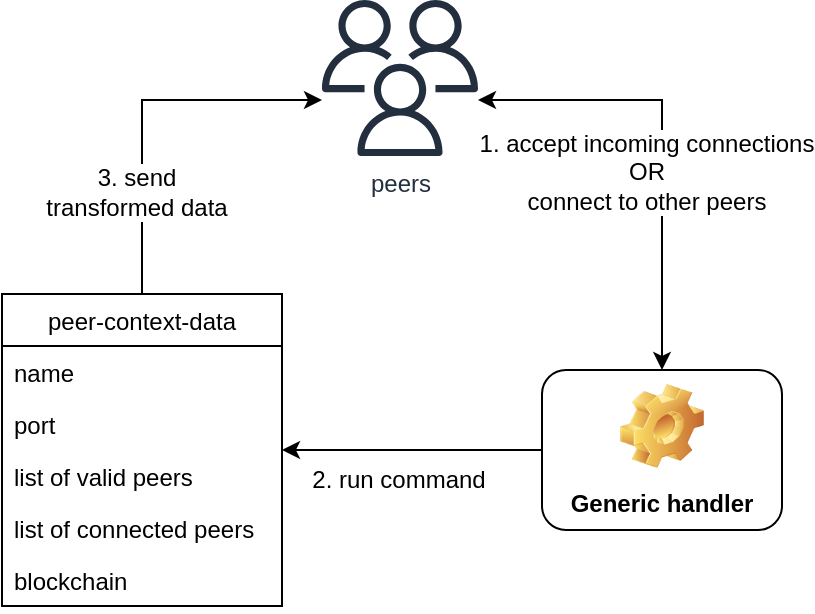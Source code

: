 <mxfile version="12.4.8" type="device"><diagram id="kZHwXad9_PUCUndYKM0s" name="Page-1"><mxGraphModel dx="1058" dy="676" grid="1" gridSize="10" guides="1" tooltips="1" connect="1" arrows="1" fold="1" page="1" pageScale="1" pageWidth="450" pageHeight="100" math="0" shadow="0"><root><mxCell id="0"/><mxCell id="1" parent="0"/><mxCell id="0JRE5AifRBNSSUemjJWK-30" style="edgeStyle=orthogonalEdgeStyle;rounded=0;orthogonalLoop=1;jettySize=auto;html=1;exitX=0.5;exitY=0;exitDx=0;exitDy=0;" edge="1" parent="1" source="0JRE5AifRBNSSUemjJWK-3" target="0JRE5AifRBNSSUemjJWK-18"><mxGeometry relative="1" as="geometry"><Array as="points"><mxPoint x="80" y="67"/></Array></mxGeometry></mxCell><mxCell id="0JRE5AifRBNSSUemjJWK-31" value="3. send&lt;br&gt;transformed data" style="text;html=1;align=center;verticalAlign=middle;resizable=0;points=[];labelBackgroundColor=#ffffff;" vertex="1" connectable="0" parent="0JRE5AifRBNSSUemjJWK-30"><mxGeometry x="-0.449" y="3" relative="1" as="geometry"><mxPoint as="offset"/></mxGeometry></mxCell><mxCell id="0JRE5AifRBNSSUemjJWK-3" value="peer-context-data" style="swimlane;fontStyle=0;childLayout=stackLayout;horizontal=1;startSize=26;fillColor=none;horizontalStack=0;resizeParent=1;resizeParentMax=0;resizeLast=0;collapsible=1;marginBottom=0;" vertex="1" parent="1"><mxGeometry x="10" y="164" width="140" height="156" as="geometry"><mxRectangle x="20" y="150" width="130" height="26" as="alternateBounds"/></mxGeometry></mxCell><mxCell id="0JRE5AifRBNSSUemjJWK-4" value="name" style="text;strokeColor=none;fillColor=none;align=left;verticalAlign=top;spacingLeft=4;spacingRight=4;overflow=hidden;rotatable=0;points=[[0,0.5],[1,0.5]];portConstraint=eastwest;" vertex="1" parent="0JRE5AifRBNSSUemjJWK-3"><mxGeometry y="26" width="140" height="26" as="geometry"/></mxCell><mxCell id="0JRE5AifRBNSSUemjJWK-12" value="port" style="text;strokeColor=none;fillColor=none;align=left;verticalAlign=top;spacingLeft=4;spacingRight=4;overflow=hidden;rotatable=0;points=[[0,0.5],[1,0.5]];portConstraint=eastwest;" vertex="1" parent="0JRE5AifRBNSSUemjJWK-3"><mxGeometry y="52" width="140" height="26" as="geometry"/></mxCell><mxCell id="0JRE5AifRBNSSUemjJWK-11" value="list of valid peers" style="text;strokeColor=none;fillColor=none;align=left;verticalAlign=top;spacingLeft=4;spacingRight=4;overflow=hidden;rotatable=0;points=[[0,0.5],[1,0.5]];portConstraint=eastwest;" vertex="1" parent="0JRE5AifRBNSSUemjJWK-3"><mxGeometry y="78" width="140" height="26" as="geometry"/></mxCell><mxCell id="0JRE5AifRBNSSUemjJWK-5" value="list of connected peers" style="text;strokeColor=none;fillColor=none;align=left;verticalAlign=top;spacingLeft=4;spacingRight=4;overflow=hidden;rotatable=0;points=[[0,0.5],[1,0.5]];portConstraint=eastwest;" vertex="1" parent="0JRE5AifRBNSSUemjJWK-3"><mxGeometry y="104" width="140" height="26" as="geometry"/></mxCell><mxCell id="0JRE5AifRBNSSUemjJWK-6" value="blockchain" style="text;strokeColor=none;fillColor=none;align=left;verticalAlign=top;spacingLeft=4;spacingRight=4;overflow=hidden;rotatable=0;points=[[0,0.5],[1,0.5]];portConstraint=eastwest;" vertex="1" parent="0JRE5AifRBNSSUemjJWK-3"><mxGeometry y="130" width="140" height="26" as="geometry"/></mxCell><mxCell id="0JRE5AifRBNSSUemjJWK-14" value="" style="edgeStyle=orthogonalEdgeStyle;rounded=0;orthogonalLoop=1;jettySize=auto;html=1;" edge="1" parent="1" source="0JRE5AifRBNSSUemjJWK-13" target="0JRE5AifRBNSSUemjJWK-11"><mxGeometry relative="1" as="geometry"><Array as="points"><mxPoint x="170" y="242"/><mxPoint x="170" y="242"/></Array></mxGeometry></mxCell><mxCell id="0JRE5AifRBNSSUemjJWK-16" value="2. run command" style="text;html=1;align=center;verticalAlign=top;resizable=0;points=[];labelBackgroundColor=#ffffff;" vertex="1" connectable="0" parent="0JRE5AifRBNSSUemjJWK-14"><mxGeometry x="0.118" y="1" relative="1" as="geometry"><mxPoint as="offset"/></mxGeometry></mxCell><mxCell id="0JRE5AifRBNSSUemjJWK-13" value="Generic handler" style="label;whiteSpace=wrap;html=1;align=center;verticalAlign=bottom;spacingLeft=0;spacingBottom=4;imageAlign=center;imageVerticalAlign=top;image=img/clipart/Gear_128x128.png" vertex="1" parent="1"><mxGeometry x="280" y="202" width="120" height="80" as="geometry"/></mxCell><mxCell id="0JRE5AifRBNSSUemjJWK-23" style="edgeStyle=orthogonalEdgeStyle;rounded=0;orthogonalLoop=1;jettySize=auto;html=1;entryX=0.5;entryY=0;entryDx=0;entryDy=0;strokeColor=#000000;startArrow=classic;startFill=1;" edge="1" parent="1" source="0JRE5AifRBNSSUemjJWK-18" target="0JRE5AifRBNSSUemjJWK-13"><mxGeometry relative="1" as="geometry"><Array as="points"><mxPoint x="340" y="67"/></Array></mxGeometry></mxCell><mxCell id="0JRE5AifRBNSSUemjJWK-24" value="1. accept incoming connections&lt;br&gt;OR&lt;br&gt;connect to other peers" style="text;html=1;align=center;verticalAlign=middle;resizable=0;points=[];labelBackgroundColor=#ffffff;" vertex="1" connectable="0" parent="0JRE5AifRBNSSUemjJWK-23"><mxGeometry x="-0.257" y="1" relative="1" as="geometry"><mxPoint x="-1" y="37.14" as="offset"/></mxGeometry></mxCell><mxCell id="0JRE5AifRBNSSUemjJWK-18" value="peers" style="outlineConnect=0;fontColor=#232F3E;gradientColor=none;fillColor=#232F3E;strokeColor=none;dashed=0;verticalLabelPosition=bottom;verticalAlign=top;align=center;html=1;fontSize=12;fontStyle=0;aspect=fixed;pointerEvents=1;shape=mxgraph.aws4.users;" vertex="1" parent="1"><mxGeometry x="170" y="17" width="78" height="78" as="geometry"/></mxCell></root></mxGraphModel></diagram></mxfile>